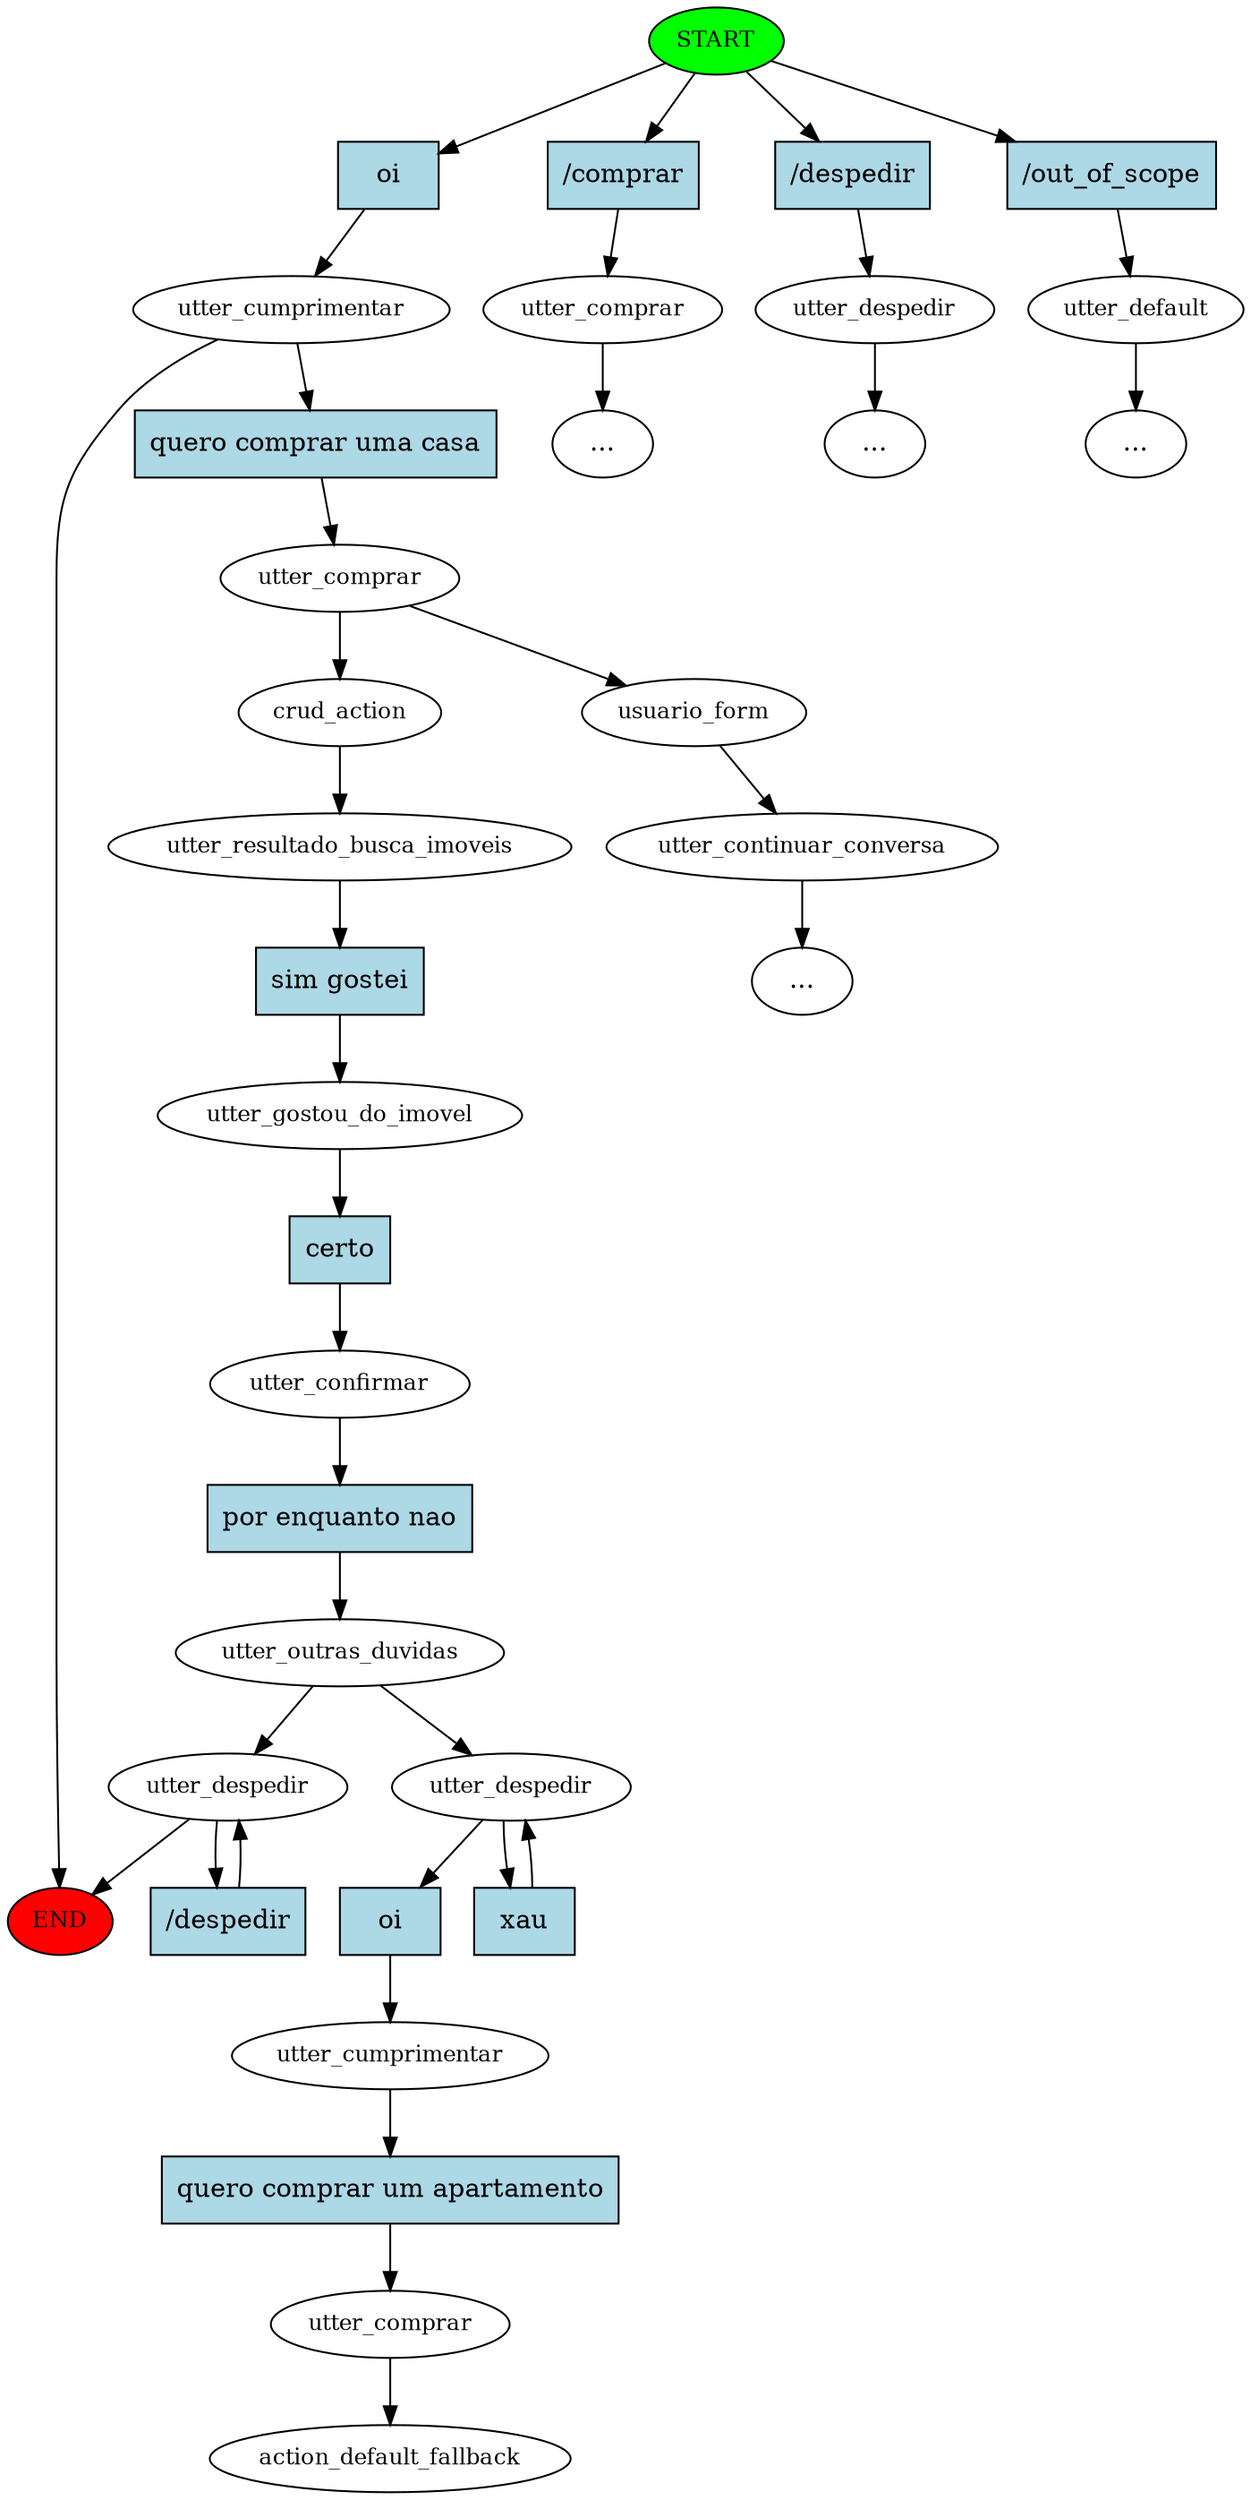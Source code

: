 digraph  {
0 [class="start active", fillcolor=green, fontsize=12, label=START, style=filled];
"-1" [class=end, fillcolor=red, fontsize=12, label=END, style=filled];
1 [class=active, fontsize=12, label=utter_cumprimentar];
2 [class="", fontsize=12, label=utter_comprar];
"-3" [class=ellipsis, label="..."];
3 [class="", fontsize=12, label=utter_despedir];
"-4" [class=ellipsis, label="..."];
4 [class="", fontsize=12, label=utter_default];
"-5" [class=ellipsis, label="..."];
6 [class=active, fontsize=12, label=utter_comprar];
7 [class=active, fontsize=12, label=crud_action];
8 [class=active, fontsize=12, label=utter_resultado_busca_imoveis];
9 [class=active, fontsize=12, label=utter_gostou_do_imovel];
10 [class=active, fontsize=12, label=utter_confirmar];
11 [class=active, fontsize=12, label=utter_outras_duvidas];
12 [class="", fontsize=12, label=utter_despedir];
16 [class="", fontsize=12, label=usuario_form];
17 [class="", fontsize=12, label=utter_continuar_conversa];
"-6" [class=ellipsis, label="..."];
25 [class=active, fontsize=12, label=utter_despedir];
27 [class=active, fontsize=12, label=utter_cumprimentar];
28 [class=active, fontsize=12, label=utter_comprar];
29 [class="dashed active", fontsize=12, label=action_default_fallback];
30 [class="intent active", fillcolor=lightblue, label=oi, shape=rect, style=filled];
31 [class=intent, fillcolor=lightblue, label="/comprar", shape=rect, style=filled];
32 [class=intent, fillcolor=lightblue, label="/despedir", shape=rect, style=filled];
33 [class=intent, fillcolor=lightblue, label="/out_of_scope", shape=rect, style=filled];
34 [class="intent active", fillcolor=lightblue, label="quero\ comprar\ uma\ casa", shape=rect, style=filled];
35 [class="intent active", fillcolor=lightblue, label="sim\ gostei", shape=rect, style=filled];
36 [class="intent active", fillcolor=lightblue, label=certo, shape=rect, style=filled];
37 [class="intent active", fillcolor=lightblue, label="por\ enquanto\ nao", shape=rect, style=filled];
38 [class=intent, fillcolor=lightblue, label="/despedir", shape=rect, style=filled];
39 [class="intent active", fillcolor=lightblue, label=oi, shape=rect, style=filled];
40 [class="intent active", fillcolor=lightblue, label=xau, shape=rect, style=filled];
41 [class="intent active", fillcolor=lightblue, label="quero\ comprar\ um\ apartamento", shape=rect, style=filled];
0 -> 30  [class=active, key=0];
0 -> 31  [class="", key=0];
0 -> 32  [class="", key=0];
0 -> 33  [class="", key=0];
1 -> "-1"  [class="", key=NONE, label=""];
1 -> 34  [class=active, key=0];
2 -> "-3"  [class="", key=NONE, label=""];
3 -> "-4"  [class="", key=NONE, label=""];
4 -> "-5"  [class="", key=NONE, label=""];
6 -> 7  [class=active, key=NONE, label=""];
6 -> 16  [class="", key=NONE, label=""];
7 -> 8  [class=active, key=NONE, label=""];
8 -> 35  [class=active, key=0];
9 -> 36  [class=active, key=0];
10 -> 37  [class=active, key=0];
11 -> 12  [class="", key=NONE, label=""];
11 -> 25  [class=active, key=NONE, label=""];
12 -> "-1"  [class="", key=NONE, label=""];
12 -> 38  [class="", key=0];
16 -> 17  [class="", key=NONE, label=""];
17 -> "-6"  [class="", key=NONE, label=""];
25 -> 39  [class=active, key=0];
25 -> 40  [class=active, key=0];
27 -> 41  [class=active, key=0];
28 -> 29  [class=active, key=NONE, label=""];
30 -> 1  [class=active, key=0];
31 -> 2  [class="", key=0];
32 -> 3  [class="", key=0];
33 -> 4  [class="", key=0];
34 -> 6  [class=active, key=0];
35 -> 9  [class=active, key=0];
36 -> 10  [class=active, key=0];
37 -> 11  [class=active, key=0];
38 -> 12  [class="", key=0];
39 -> 27  [class=active, key=0];
40 -> 25  [class=active, key=0];
41 -> 28  [class=active, key=0];
}
